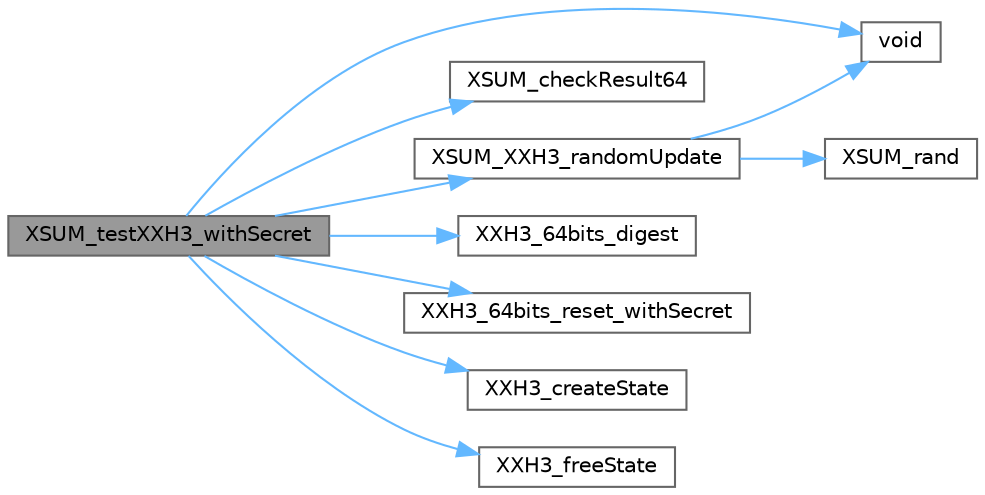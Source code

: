 digraph "XSUM_testXXH3_withSecret"
{
 // LATEX_PDF_SIZE
  bgcolor="transparent";
  edge [fontname=Helvetica,fontsize=10,labelfontname=Helvetica,labelfontsize=10];
  node [fontname=Helvetica,fontsize=10,shape=box,height=0.2,width=0.4];
  rankdir="LR";
  Node1 [id="Node000001",label="XSUM_testXXH3_withSecret",height=0.2,width=0.4,color="gray40", fillcolor="grey60", style="filled", fontcolor="black",tooltip=" "];
  Node1 -> Node2 [id="edge10_Node000001_Node000002",color="steelblue1",style="solid",tooltip=" "];
  Node2 [id="Node000002",label="void",height=0.2,width=0.4,color="grey40", fillcolor="white", style="filled",URL="$mimalloc_8h.html#a9d6d8aef94ac19034a5f163606f84830",tooltip=" "];
  Node1 -> Node3 [id="edge11_Node000001_Node000003",color="steelblue1",style="solid",tooltip=" "];
  Node3 [id="Node000003",label="XSUM_checkResult64",height=0.2,width=0.4,color="grey40", fillcolor="white", style="filled",URL="$xsum__sanity__check_8c.html#a1b6372ac1282f59a4af7806d9940e674",tooltip=" "];
  Node1 -> Node4 [id="edge12_Node000001_Node000004",color="steelblue1",style="solid",tooltip=" "];
  Node4 [id="Node000004",label="XSUM_XXH3_randomUpdate",height=0.2,width=0.4,color="grey40", fillcolor="white", style="filled",URL="$xsum__sanity__check_8c.html#ac45dc449a957a6710ae0fef9a454dd1c",tooltip=" "];
  Node4 -> Node2 [id="edge13_Node000004_Node000002",color="steelblue1",style="solid",tooltip=" "];
  Node4 -> Node5 [id="edge14_Node000004_Node000005",color="steelblue1",style="solid",tooltip=" "];
  Node5 [id="Node000005",label="XSUM_rand",height=0.2,width=0.4,color="grey40", fillcolor="white", style="filled",URL="$xsum__sanity__check_8c.html#a421323ea6f37e5573d5fdf0ced0ae9e9",tooltip=" "];
  Node1 -> Node6 [id="edge15_Node000001_Node000006",color="steelblue1",style="solid",tooltip=" "];
  Node6 [id="Node000006",label="XXH3_64bits_digest",height=0.2,width=0.4,color="grey40", fillcolor="white", style="filled",URL="$group___x_x_h3__family.html#ga60f10ffa9a4250d5e2cdf6f7a287a6be",tooltip="Returns the calculated XXH3 64-bit hash value from an XXH3_state_t."];
  Node1 -> Node7 [id="edge16_Node000001_Node000007",color="steelblue1",style="solid",tooltip=" "];
  Node7 [id="Node000007",label="XXH3_64bits_reset_withSecret",height=0.2,width=0.4,color="grey40", fillcolor="white", style="filled",URL="$group___x_x_h3__family.html#gab27693846a9d141fd8c7a134215d29d5",tooltip="Resets an XXH3_state_t with secret data to begin a new hash."];
  Node1 -> Node8 [id="edge17_Node000001_Node000008",color="steelblue1",style="solid",tooltip=" "];
  Node8 [id="Node000008",label="XXH3_createState",height=0.2,width=0.4,color="grey40", fillcolor="white", style="filled",URL="$group___x_x_h3__family.html#ga47b3b8b4fedd0a006e6f3d38d2066dd1",tooltip=" "];
  Node1 -> Node9 [id="edge18_Node000001_Node000009",color="steelblue1",style="solid",tooltip=" "];
  Node9 [id="Node000009",label="XXH3_freeState",height=0.2,width=0.4,color="grey40", fillcolor="white", style="filled",URL="$group___x_x_h3__family.html#ga9cee32a1a3ae4610d9fa5cbe40ece241",tooltip=" "];
}

